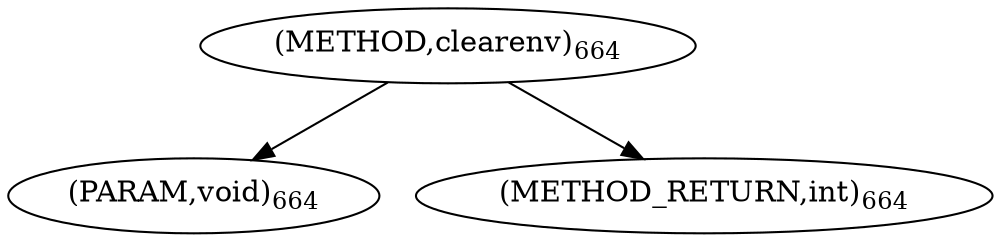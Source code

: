 digraph "clearenv" {  
"45485" [label = <(METHOD,clearenv)<SUB>664</SUB>> ]
"45486" [label = <(PARAM,void)<SUB>664</SUB>> ]
"45487" [label = <(METHOD_RETURN,int)<SUB>664</SUB>> ]
  "45485" -> "45486" 
  "45485" -> "45487" 
}
